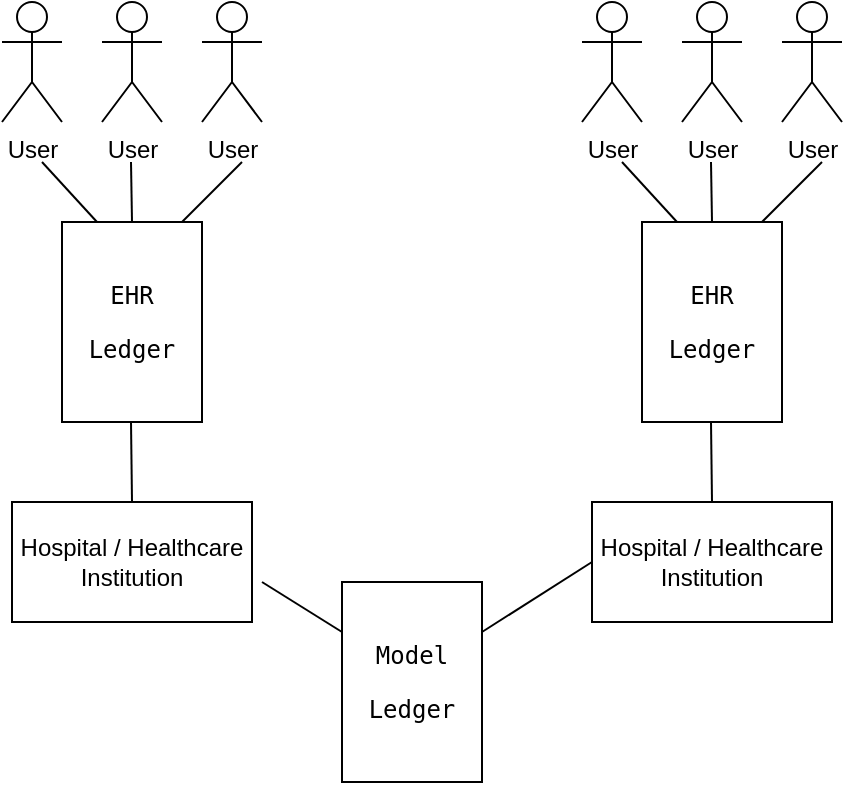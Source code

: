 <mxfile version="15.7.4" type="github"><diagram id="emebUEdOPFBLxkUd0rVB" name="Page-1"><mxGraphModel dx="1773" dy="1758" grid="1" gridSize="10" guides="1" tooltips="1" connect="1" arrows="1" fold="1" page="1" pageScale="1" pageWidth="827" pageHeight="1169" math="0" shadow="0"><root><mxCell id="0"/><mxCell id="1" parent="0"/><mxCell id="s50igRO9AmzsNzVpEuZ7-8" value="User" style="shape=umlActor;verticalLabelPosition=bottom;verticalAlign=top;html=1;outlineConnect=0;" vertex="1" parent="1"><mxGeometry x="-560" y="-460" width="30" height="60" as="geometry"/></mxCell><mxCell id="s50igRO9AmzsNzVpEuZ7-9" value="User" style="shape=umlActor;verticalLabelPosition=bottom;verticalAlign=top;html=1;outlineConnect=0;" vertex="1" parent="1"><mxGeometry x="-460" y="-460" width="30" height="60" as="geometry"/></mxCell><mxCell id="s50igRO9AmzsNzVpEuZ7-10" value="&lt;pre&gt;EHR&lt;/pre&gt;&lt;pre&gt;Ledger&lt;/pre&gt;" style="rounded=0;whiteSpace=wrap;html=1;" vertex="1" parent="1"><mxGeometry x="-530" y="-350" width="70" height="100" as="geometry"/></mxCell><mxCell id="s50igRO9AmzsNzVpEuZ7-11" value="" style="endArrow=none;html=1;rounded=0;" edge="1" parent="1"><mxGeometry width="50" height="50" relative="1" as="geometry"><mxPoint x="-470" y="-350" as="sourcePoint"/><mxPoint x="-440" y="-380" as="targetPoint"/></mxGeometry></mxCell><mxCell id="s50igRO9AmzsNzVpEuZ7-12" value="" style="endArrow=none;html=1;rounded=0;exitX=0.25;exitY=0;exitDx=0;exitDy=0;" edge="1" parent="1" source="s50igRO9AmzsNzVpEuZ7-10"><mxGeometry width="50" height="50" relative="1" as="geometry"><mxPoint x="-530" y="-340" as="sourcePoint"/><mxPoint x="-540" y="-380" as="targetPoint"/></mxGeometry></mxCell><mxCell id="s50igRO9AmzsNzVpEuZ7-13" value="Hospital / Healthcare Institution" style="whiteSpace=wrap;html=1;rounded=0;" vertex="1" parent="1"><mxGeometry x="-555" y="-210" width="120" height="60" as="geometry"/></mxCell><mxCell id="s50igRO9AmzsNzVpEuZ7-15" value="" style="endArrow=none;html=1;rounded=0;" edge="1" parent="1"><mxGeometry width="50" height="50" relative="1" as="geometry"><mxPoint x="-495" y="-210" as="sourcePoint"/><mxPoint x="-495.5" y="-250" as="targetPoint"/></mxGeometry></mxCell><mxCell id="s50igRO9AmzsNzVpEuZ7-16" value="User" style="shape=umlActor;verticalLabelPosition=bottom;verticalAlign=top;html=1;outlineConnect=0;" vertex="1" parent="1"><mxGeometry x="-510" y="-460" width="30" height="60" as="geometry"/></mxCell><mxCell id="s50igRO9AmzsNzVpEuZ7-18" value="" style="endArrow=none;html=1;rounded=0;" edge="1" parent="1"><mxGeometry width="50" height="50" relative="1" as="geometry"><mxPoint x="-495" y="-350" as="sourcePoint"/><mxPoint x="-495.5" y="-380" as="targetPoint"/></mxGeometry></mxCell><mxCell id="s50igRO9AmzsNzVpEuZ7-19" value="User" style="shape=umlActor;verticalLabelPosition=bottom;verticalAlign=top;html=1;outlineConnect=0;" vertex="1" parent="1"><mxGeometry x="-270" y="-460" width="30" height="60" as="geometry"/></mxCell><mxCell id="s50igRO9AmzsNzVpEuZ7-20" value="User" style="shape=umlActor;verticalLabelPosition=bottom;verticalAlign=top;html=1;outlineConnect=0;" vertex="1" parent="1"><mxGeometry x="-170" y="-460" width="30" height="60" as="geometry"/></mxCell><mxCell id="s50igRO9AmzsNzVpEuZ7-21" value="&lt;pre&gt;EHR&lt;/pre&gt;&lt;pre&gt;Ledger&lt;/pre&gt;" style="rounded=0;whiteSpace=wrap;html=1;" vertex="1" parent="1"><mxGeometry x="-240" y="-350" width="70" height="100" as="geometry"/></mxCell><mxCell id="s50igRO9AmzsNzVpEuZ7-22" value="" style="endArrow=none;html=1;rounded=0;" edge="1" parent="1"><mxGeometry width="50" height="50" relative="1" as="geometry"><mxPoint x="-180" y="-350" as="sourcePoint"/><mxPoint x="-150" y="-380" as="targetPoint"/></mxGeometry></mxCell><mxCell id="s50igRO9AmzsNzVpEuZ7-23" value="" style="endArrow=none;html=1;rounded=0;exitX=0.25;exitY=0;exitDx=0;exitDy=0;" edge="1" parent="1" source="s50igRO9AmzsNzVpEuZ7-21"><mxGeometry width="50" height="50" relative="1" as="geometry"><mxPoint x="-240" y="-340" as="sourcePoint"/><mxPoint x="-250" y="-380" as="targetPoint"/></mxGeometry></mxCell><mxCell id="s50igRO9AmzsNzVpEuZ7-24" value="Hospital / Healthcare Institution" style="whiteSpace=wrap;html=1;rounded=0;" vertex="1" parent="1"><mxGeometry x="-265" y="-210" width="120" height="60" as="geometry"/></mxCell><mxCell id="s50igRO9AmzsNzVpEuZ7-25" value="" style="endArrow=none;html=1;rounded=0;" edge="1" parent="1"><mxGeometry width="50" height="50" relative="1" as="geometry"><mxPoint x="-205" y="-210" as="sourcePoint"/><mxPoint x="-205.5" y="-250" as="targetPoint"/></mxGeometry></mxCell><mxCell id="s50igRO9AmzsNzVpEuZ7-26" value="User" style="shape=umlActor;verticalLabelPosition=bottom;verticalAlign=top;html=1;outlineConnect=0;" vertex="1" parent="1"><mxGeometry x="-220" y="-460" width="30" height="60" as="geometry"/></mxCell><mxCell id="s50igRO9AmzsNzVpEuZ7-27" value="" style="endArrow=none;html=1;rounded=0;" edge="1" parent="1"><mxGeometry width="50" height="50" relative="1" as="geometry"><mxPoint x="-205" y="-350" as="sourcePoint"/><mxPoint x="-205.5" y="-380" as="targetPoint"/></mxGeometry></mxCell><mxCell id="s50igRO9AmzsNzVpEuZ7-28" value="&lt;pre&gt;Model&lt;/pre&gt;&lt;pre&gt;Ledger&lt;/pre&gt;" style="rounded=0;whiteSpace=wrap;html=1;" vertex="1" parent="1"><mxGeometry x="-390" y="-170" width="70" height="100" as="geometry"/></mxCell><mxCell id="s50igRO9AmzsNzVpEuZ7-29" value="" style="endArrow=none;html=1;rounded=0;exitX=1;exitY=0.25;exitDx=0;exitDy=0;" edge="1" parent="1" source="s50igRO9AmzsNzVpEuZ7-28"><mxGeometry width="50" height="50" relative="1" as="geometry"><mxPoint x="-315" y="-130" as="sourcePoint"/><mxPoint x="-265" y="-180" as="targetPoint"/></mxGeometry></mxCell><mxCell id="s50igRO9AmzsNzVpEuZ7-30" value="" style="endArrow=none;html=1;rounded=0;exitX=0;exitY=0.25;exitDx=0;exitDy=0;" edge="1" parent="1" source="s50igRO9AmzsNzVpEuZ7-28"><mxGeometry width="50" height="50" relative="1" as="geometry"><mxPoint x="-395" y="-140" as="sourcePoint"/><mxPoint x="-430" y="-170" as="targetPoint"/></mxGeometry></mxCell></root></mxGraphModel></diagram></mxfile>
